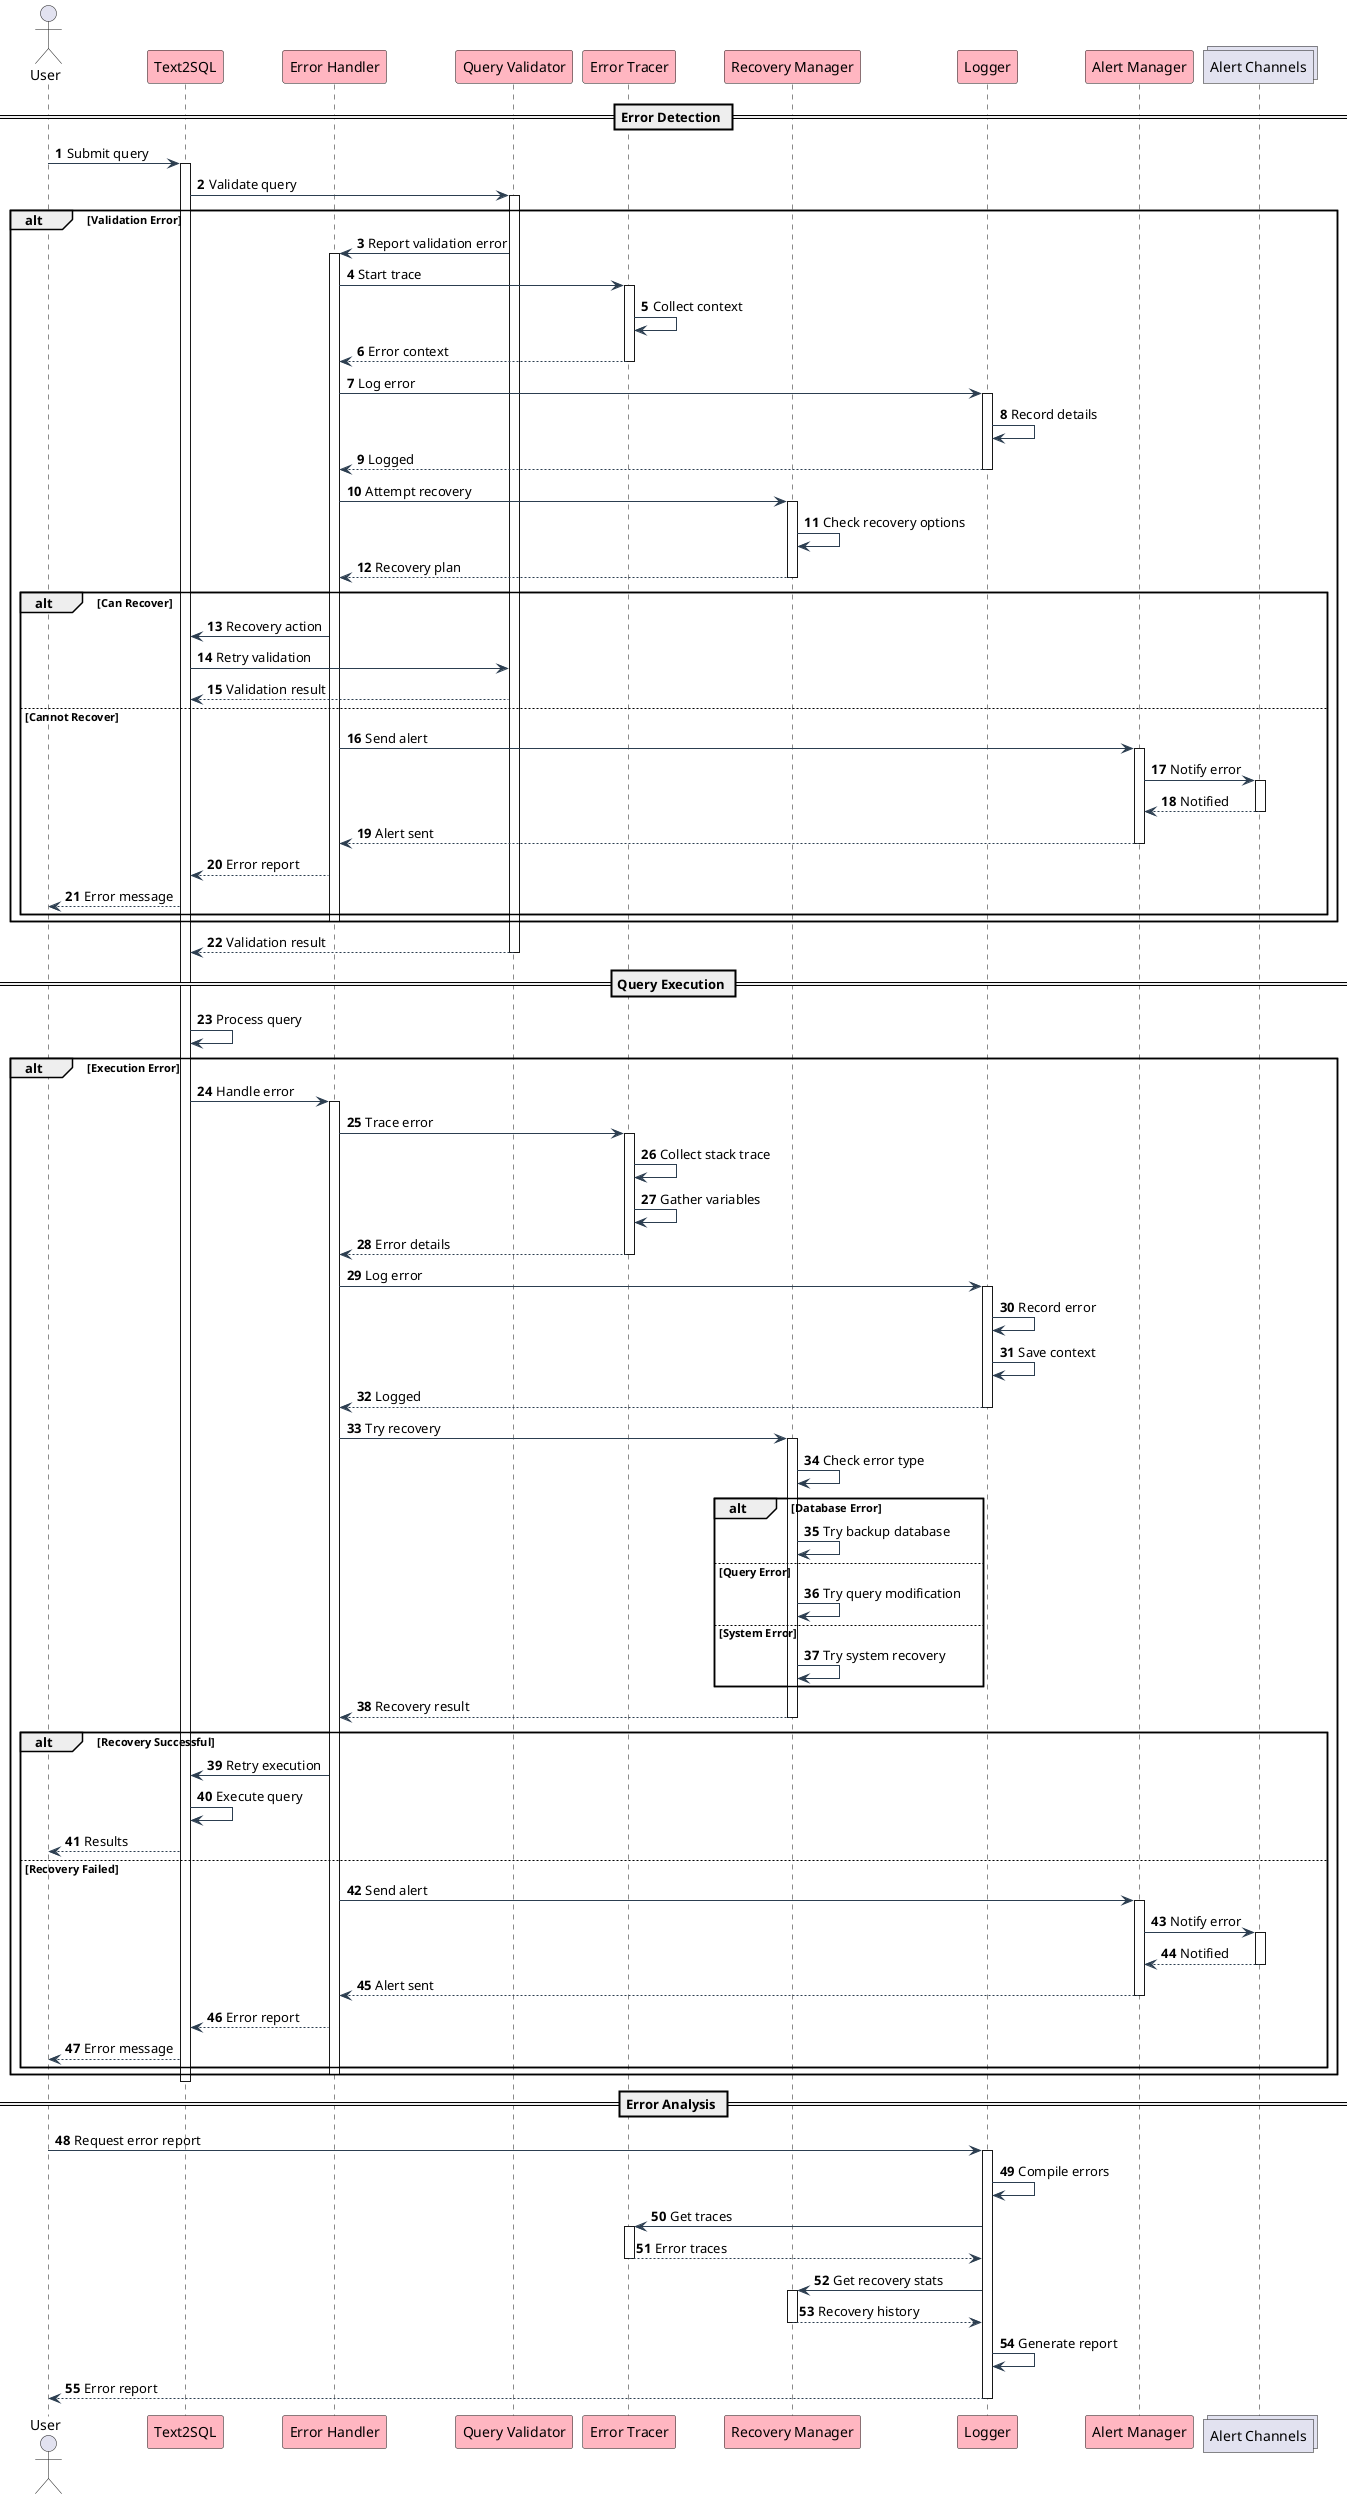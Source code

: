 @startuml Error Handling Workflow

skinparam {
    BackgroundColor transparent
    ArrowColor #2C3E50
    LifelineBackgroundColor #FFB6C1
    ParticipantBackgroundColor #FFB6C1
    BoxBackgroundColor #FFFFFF
}

actor User
participant "Text2SQL" as T2S
participant "Error Handler" as EH
participant "Query Validator" as QV
participant "Error Tracer" as ET
participant "Recovery Manager" as RM
participant "Logger" as Log
participant "Alert Manager" as AM
collections "Alert Channels" as AC

autonumber

== Error Detection ==
User -> T2S: Submit query
activate T2S

T2S -> QV: Validate query
activate QV

alt Validation Error
    QV -> EH: Report validation error
    activate EH
    EH -> ET: Start trace
    activate ET
    ET -> ET: Collect context
    ET --> EH: Error context
    deactivate ET
    
    EH -> Log: Log error
    activate Log
    Log -> Log: Record details
    Log --> EH: Logged
    deactivate Log
    
    EH -> RM: Attempt recovery
    activate RM
    RM -> RM: Check recovery options
    RM --> EH: Recovery plan
    deactivate RM
    
    alt Can Recover
        EH -> T2S: Recovery action
        T2S -> QV: Retry validation
        QV --> T2S: Validation result
    else Cannot Recover
        EH -> AM: Send alert
        activate AM
        AM -> AC: Notify error
        activate AC
        AC --> AM: Notified
        deactivate AC
        AM --> EH: Alert sent
        deactivate AM
        
        EH --> T2S: Error report
        T2S --> User: Error message
    end
    deactivate EH
end

QV --> T2S: Validation result
deactivate QV

== Query Execution ==
T2S -> T2S: Process query

alt Execution Error
    T2S -> EH: Handle error
    activate EH
    
    EH -> ET: Trace error
    activate ET
    ET -> ET: Collect stack trace
    ET -> ET: Gather variables
    ET --> EH: Error details
    deactivate ET
    
    EH -> Log: Log error
    activate Log
    Log -> Log: Record error
    Log -> Log: Save context
    Log --> EH: Logged
    deactivate Log
    
    EH -> RM: Try recovery
    activate RM
    
    RM -> RM: Check error type
    
    alt Database Error
        RM -> RM: Try backup database
    else Query Error
        RM -> RM: Try query modification
    else System Error
        RM -> RM: Try system recovery
    end
    
    RM --> EH: Recovery result
    deactivate RM
    
    alt Recovery Successful
        EH -> T2S: Retry execution
        T2S -> T2S: Execute query
        T2S --> User: Results
    else Recovery Failed
        EH -> AM: Send alert
        activate AM
        AM -> AC: Notify error
        activate AC
        AC --> AM: Notified
        deactivate AC
        AM --> EH: Alert sent
        deactivate AM
        
        EH --> T2S: Error report
        T2S --> User: Error message
    end
    
    deactivate EH
end

deactivate T2S

== Error Analysis ==
User -> Log: Request error report
activate Log

Log -> Log: Compile errors
Log -> ET: Get traces
activate ET
ET --> Log: Error traces
deactivate ET

Log -> RM: Get recovery stats
activate RM
RM --> Log: Recovery history
deactivate RM

Log -> Log: Generate report
Log --> User: Error report

deactivate Log

@enduml
